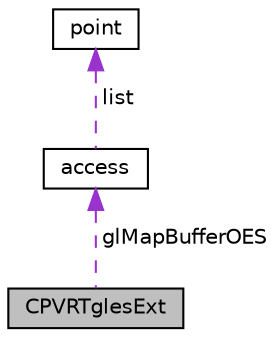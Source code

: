 digraph "CPVRTglesExt"
{
  edge [fontname="Helvetica",fontsize="10",labelfontname="Helvetica",labelfontsize="10"];
  node [fontname="Helvetica",fontsize="10",shape=record];
  Node1 [label="CPVRTglesExt",height=0.2,width=0.4,color="black", fillcolor="grey75", style="filled", fontcolor="black"];
  Node2 -> Node1 [dir="back",color="darkorchid3",fontsize="10",style="dashed",label=" glMapBufferOES" ,fontname="Helvetica"];
  Node2 [label="access",height=0.2,width=0.4,color="black", fillcolor="white", style="filled",URL="$structaccess.html"];
  Node3 -> Node2 [dir="back",color="darkorchid3",fontsize="10",style="dashed",label=" list" ,fontname="Helvetica"];
  Node3 [label="point",height=0.2,width=0.4,color="black", fillcolor="white", style="filled",URL="$structpoint.html"];
}
